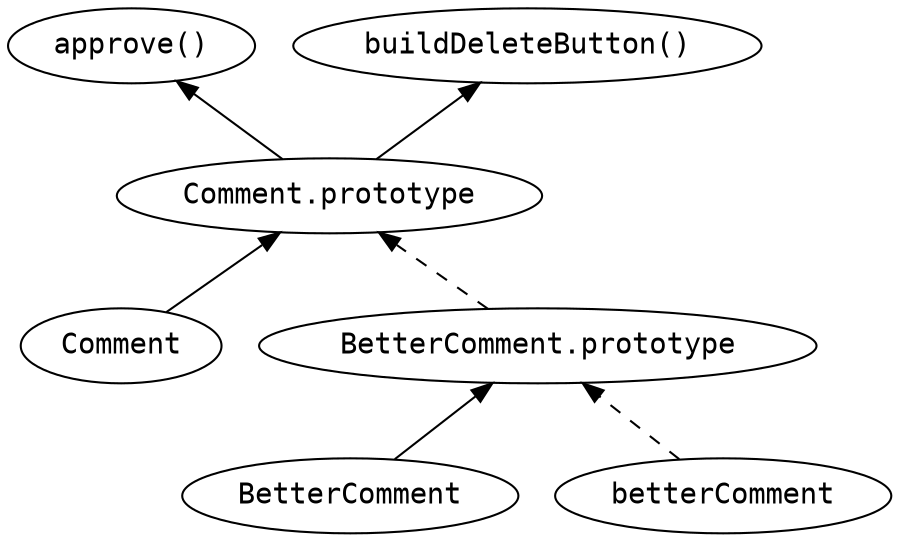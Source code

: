 digraph G {
    rankdir=BT
    node[fontname=monospace]
    cp -> approve
    cp -> buildDeleteButton
    Comment -> cp
    BetterComment -> bcp
    bcp -> cp [style=dashed]

    betterComment -> bcp [style=dashed]

    cp[label="Comment.prototype"]
    bcp[label="BetterComment.prototype"]
    approve[label="approve()"]
    buildDeleteButton[label="buildDeleteButton()"]
}

